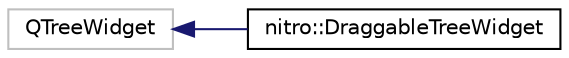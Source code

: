 digraph "Graphical Class Hierarchy"
{
 // LATEX_PDF_SIZE
  edge [fontname="Helvetica",fontsize="10",labelfontname="Helvetica",labelfontsize="10"];
  node [fontname="Helvetica",fontsize="10",shape=record];
  rankdir="LR";
  Node93 [label="QTreeWidget",height=0.2,width=0.4,color="grey75", fillcolor="white", style="filled",tooltip=" "];
  Node93 -> Node0 [dir="back",color="midnightblue",fontsize="10",style="solid",fontname="Helvetica"];
  Node0 [label="nitro::DraggableTreeWidget",height=0.2,width=0.4,color="black", fillcolor="white", style="filled",URL="$d5/d71/classnitro_1_1DraggableTreeWidget.html",tooltip="A tree widget that allows for the dragging of its components to other widgets."];
}
